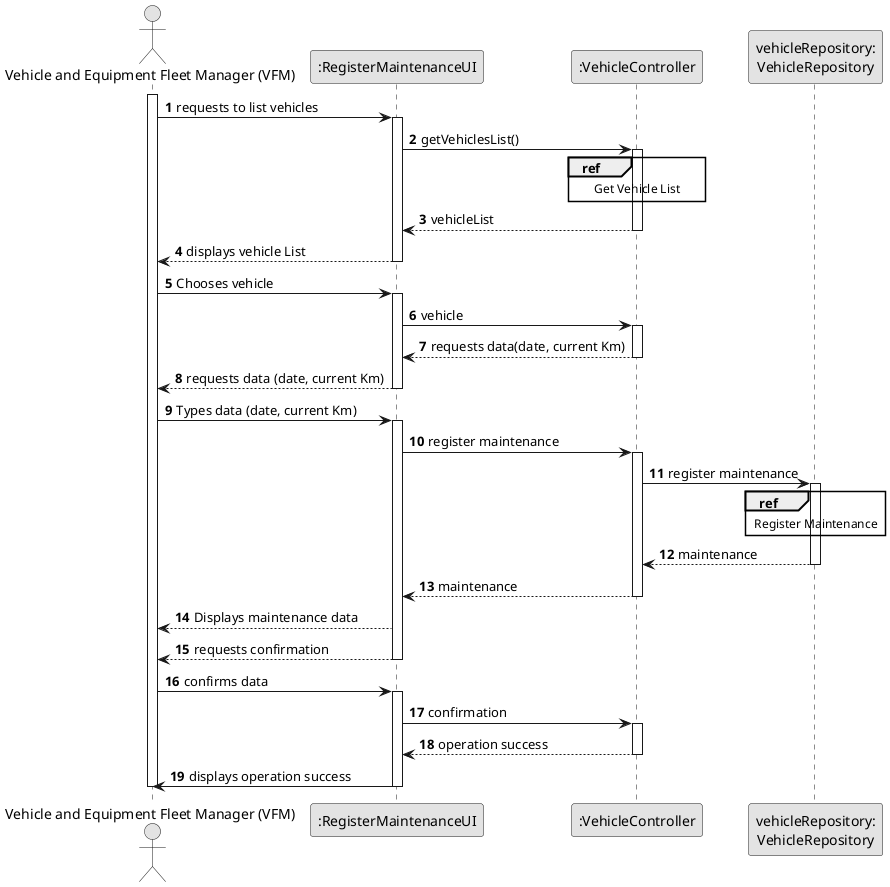 @startuml
skinparam monochrome true
skinparam packageStyle rectangle
skinparam shadowing false

autonumber

'hide footbox
actor "Vehicle and Equipment Fleet Manager (VFM)" as VFM
participant ":RegisterMaintenanceUI" as UI
participant ":VehicleController" as CTRL
participant "vehicleRepository:\nVehicleRepository" as VehicleRepository

activate VFM

    VFM -> UI : requests to list vehicles
    activate UI

        UI -> CTRL : getVehiclesList()
        activate CTRL

             ref over CTRL
                Get Vehicle List
             end ref

            CTRL --> UI : vehicleList
            deactivate CTRL

            UI --> VFM : displays vehicle List
            deactivate UI

            VFM -> UI : Chooses vehicle
            activate UI

            UI -> CTRL : vehicle
            activate CTRL

            CTRL --> UI : requests data(date, current Km)
            deactivate CTRL

            UI --> VFM : requests data (date, current Km)
            deactivate

            VFM -> UI : Types data (date, current Km)
            activate UI


            UI -> CTRL : register maintenance
            activate CTRL

            CTRL -> VehicleRepository : register maintenance
            activate VehicleRepository

                ref over VehicleRepository
                    Register Maintenance
                end

            CTRL <-- VehicleRepository : maintenance
            deactivate

               CTRL --> UI: maintenance
               deactivate
               UI --> VFM : Displays maintenance data
               UI --> VFM : requests confirmation
               deactivate
               VFM -> UI : confirms data
               activate UI

               UI -> CTRL : confirmation
               activate CTRL

               CTRL --> UI : operation success
               deactivate
               UI -> VFM : displays operation success
               deactivate

               deactivate VFM

@enduml